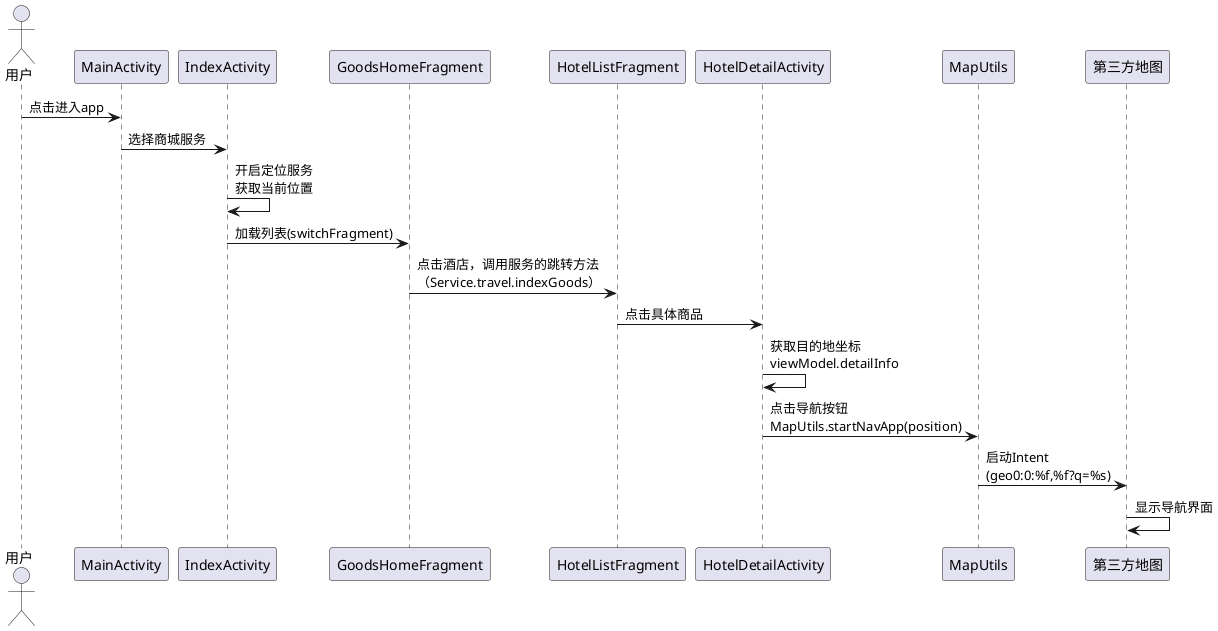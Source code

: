 @startuml
actor 用户 as User
participant MainActivity
participant IndexActivity
participant GoodsHomeFragment
participant HotelListFragment
participant HotelDetailActivity
participant MapUtils
participant 第三方地图


User -> MainActivity: 点击进入app
MainActivity -> IndexActivity: 选择商城服务
IndexActivity -> IndexActivity:开启定位服务\n获取当前位置
IndexActivity -> GoodsHomeFragment: 加载列表(switchFragment)
GoodsHomeFragment -> HotelListFragment:点击酒店，调用服务的跳转方法\n（Service.travel.indexGoods）
HotelListFragment -> HotelDetailActivity:点击具体商品
HotelDetailActivity -> HotelDetailActivity: 获取目的地坐标\nviewModel.detailInfo
HotelDetailActivity -> MapUtils: 点击导航按钮\nMapUtils.startNavApp(position)
MapUtils -> 第三方地图: 启动Intent\n(geo0:0:%f,%f?q=%s)
第三方地图 -> 第三方地图: 显示导航界面

@enduml